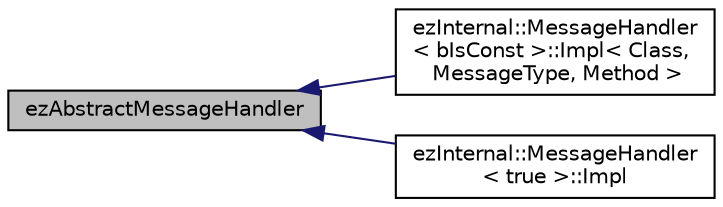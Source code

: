 digraph "ezAbstractMessageHandler"
{
 // LATEX_PDF_SIZE
  edge [fontname="Helvetica",fontsize="10",labelfontname="Helvetica",labelfontsize="10"];
  node [fontname="Helvetica",fontsize="10",shape=record];
  rankdir="LR";
  Node1 [label="ezAbstractMessageHandler",height=0.2,width=0.4,color="black", fillcolor="grey75", style="filled", fontcolor="black",tooltip="The base class for all message handlers that a type provides."];
  Node1 -> Node2 [dir="back",color="midnightblue",fontsize="10",style="solid",fontname="Helvetica"];
  Node2 [label="ezInternal::MessageHandler\l\< bIsConst \>::Impl\< Class,\l MessageType, Method \>",height=0.2,width=0.4,color="black", fillcolor="white", style="filled",URL="$de/db6/classez_internal_1_1_message_handler_1_1_impl.htm",tooltip=" "];
  Node1 -> Node3 [dir="back",color="midnightblue",fontsize="10",style="solid",fontname="Helvetica"];
  Node3 [label="ezInternal::MessageHandler\l\< true \>::Impl",height=0.2,width=0.4,color="black", fillcolor="white", style="filled",URL="$d0/d45/classez_internal_1_1_message_handler_3_01true_01_4_1_1_impl.htm",tooltip=" "];
}
